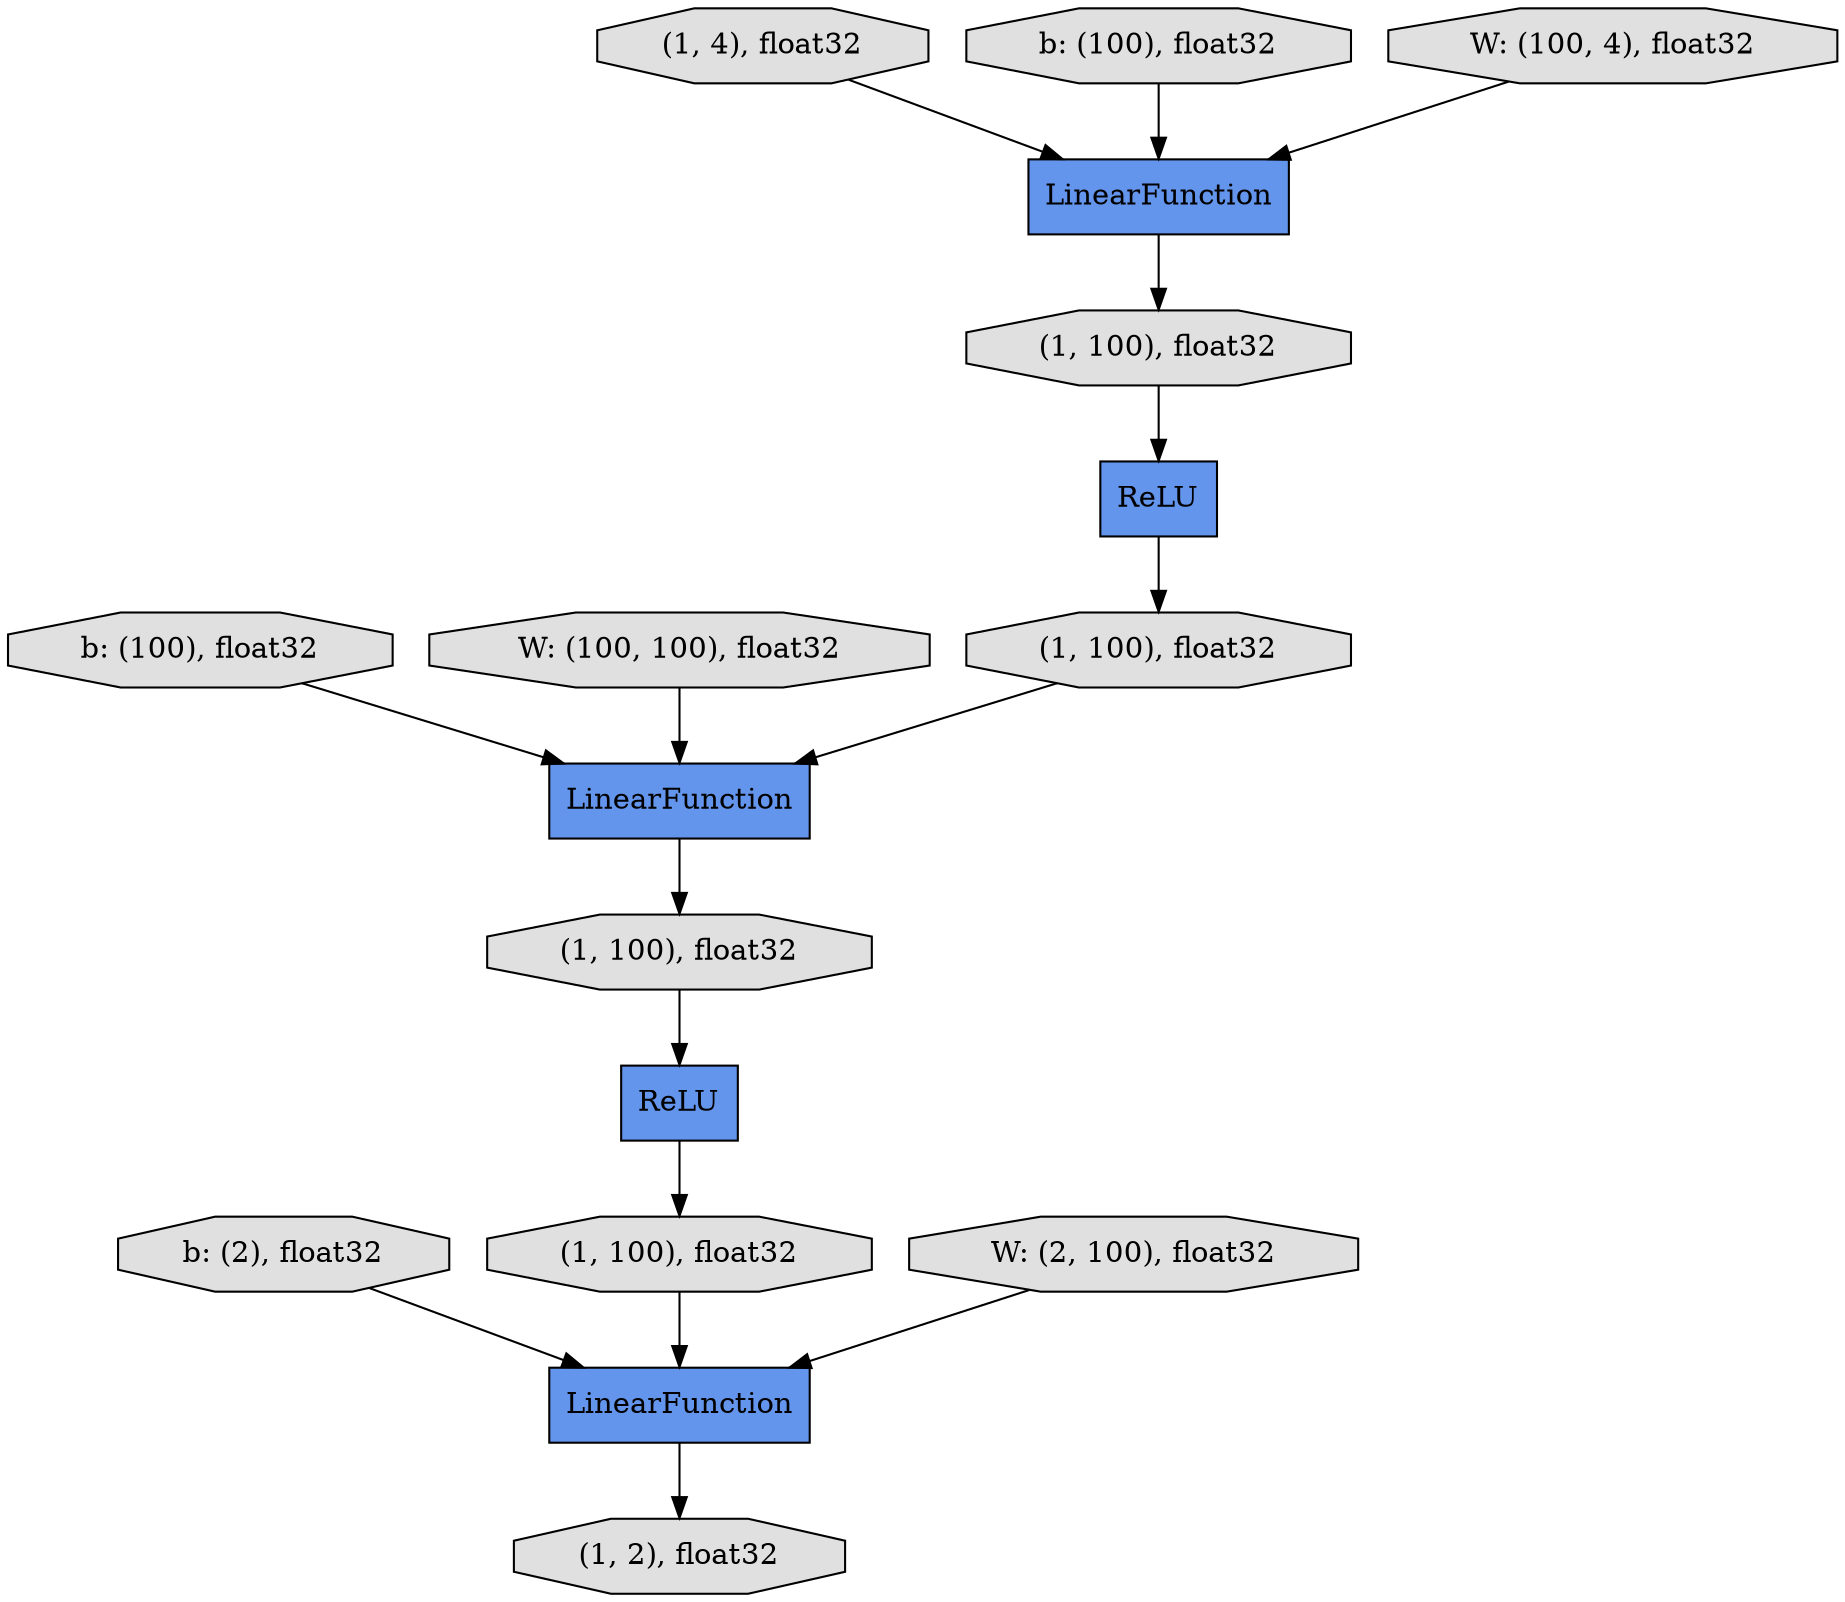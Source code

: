digraph graphname{rankdir=TB;2331093582400 [label="b: (2), float32",shape="octagon",fillcolor="#E0E0E0",style="filled"];2331093540424 [label="(1, 4), float32",shape="octagon",fillcolor="#E0E0E0",style="filled"];2331093701184 [label="b: (100), float32",shape="octagon",fillcolor="#E0E0E0",style="filled"];2331091241112 [label="W: (100, 4), float32",shape="octagon",fillcolor="#E0E0E0",style="filled"];2331093701856 [label="b: (100), float32",shape="octagon",fillcolor="#E0E0E0",style="filled"];2331093540088 [label="(1, 100), float32",shape="octagon",fillcolor="#E0E0E0",style="filled"];2331093539584 [label="ReLU",shape="record",fillcolor="#6495ED",style="filled"];2331093540648 [label="ReLU",shape="record",fillcolor="#6495ED",style="filled"];2331093539136 [label="(1, 100), float32",shape="octagon",fillcolor="#E0E0E0",style="filled"];2331093701576 [label="W: (100, 100), float32",shape="octagon",fillcolor="#E0E0E0",style="filled"];2331093538240 [label="(1, 100), float32",shape="octagon",fillcolor="#E0E0E0",style="filled"];2331093540760 [label="LinearFunction",shape="record",fillcolor="#6495ED",style="filled"];2331093540256 [label="LinearFunction",shape="record",fillcolor="#6495ED",style="filled"];2331093702080 [label="(1, 2), float32",shape="octagon",fillcolor="#E0E0E0",style="filled"];2331093540816 [label="LinearFunction",shape="record",fillcolor="#6495ED",style="filled"];2331093539808 [label="(1, 100), float32",shape="octagon",fillcolor="#E0E0E0",style="filled"];2331093582736 [label="W: (2, 100), float32",shape="octagon",fillcolor="#E0E0E0",style="filled"];2331093540424 -> 2331093540816;2331093701184 -> 2331093540816;2331093539808 -> 2331093540256;2331093539136 -> 2331093540760;2331093538240 -> 2331093539584;2331093582736 -> 2331093540760;2331093540256 -> 2331093538240;2331093540816 -> 2331093540088;2331091241112 -> 2331093540816;2331093701856 -> 2331093540256;2331093582400 -> 2331093540760;2331093540088 -> 2331093540648;2331093539584 -> 2331093539136;2331093701576 -> 2331093540256;2331093540648 -> 2331093539808;2331093540760 -> 2331093702080;}